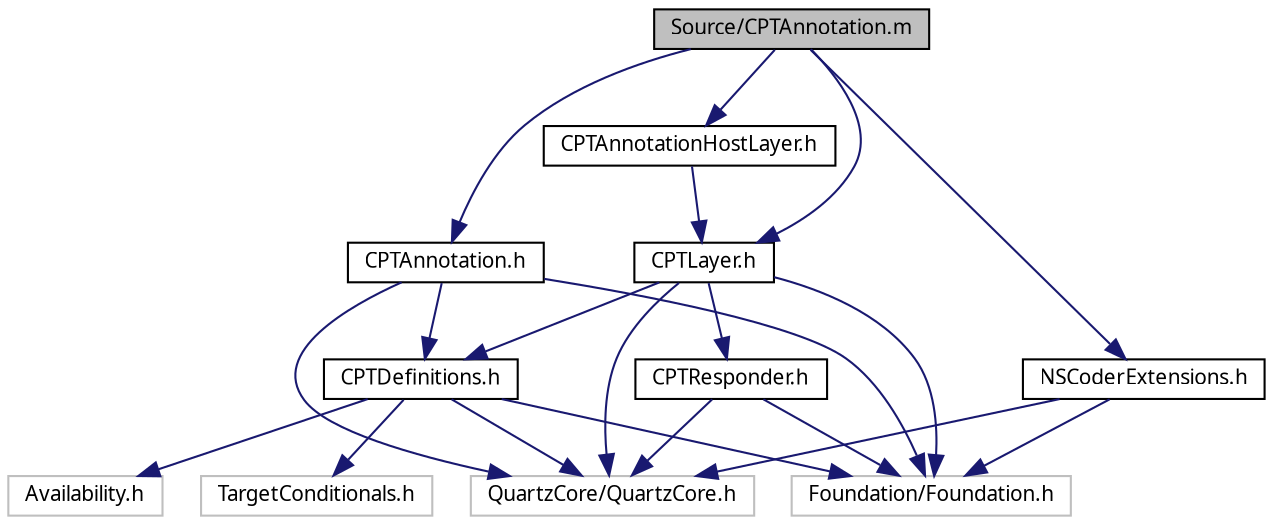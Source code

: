 digraph G
{
  bgcolor="transparent";
  edge [fontname="Lucinda Grande",fontsize="10",labelfontname="Lucinda Grande",labelfontsize="10"];
  node [fontname="Lucinda Grande",fontsize="10",shape=record];
  Node1 [label="Source/CPTAnnotation.m",height=0.2,width=0.4,color="black", fillcolor="grey75", style="filled" fontcolor="black"];
  Node1 -> Node2 [color="midnightblue",fontsize="10",style="solid",fontname="Lucinda Grande"];
  Node2 [label="CPTAnnotation.h",height=0.2,width=0.4,color="black",URL="$_c_p_t_annotation_8h.html"];
  Node2 -> Node3 [color="midnightblue",fontsize="10",style="solid",fontname="Lucinda Grande"];
  Node3 [label="CPTDefinitions.h",height=0.2,width=0.4,color="black",URL="$_c_p_t_definitions_8h.html"];
  Node3 -> Node4 [color="midnightblue",fontsize="10",style="solid",fontname="Lucinda Grande"];
  Node4 [label="QuartzCore/QuartzCore.h",height=0.2,width=0.4,color="grey75"];
  Node3 -> Node5 [color="midnightblue",fontsize="10",style="solid",fontname="Lucinda Grande"];
  Node5 [label="Availability.h",height=0.2,width=0.4,color="grey75"];
  Node3 -> Node6 [color="midnightblue",fontsize="10",style="solid",fontname="Lucinda Grande"];
  Node6 [label="TargetConditionals.h",height=0.2,width=0.4,color="grey75"];
  Node3 -> Node7 [color="midnightblue",fontsize="10",style="solid",fontname="Lucinda Grande"];
  Node7 [label="Foundation/Foundation.h",height=0.2,width=0.4,color="grey75"];
  Node2 -> Node7 [color="midnightblue",fontsize="10",style="solid",fontname="Lucinda Grande"];
  Node2 -> Node4 [color="midnightblue",fontsize="10",style="solid",fontname="Lucinda Grande"];
  Node1 -> Node8 [color="midnightblue",fontsize="10",style="solid",fontname="Lucinda Grande"];
  Node8 [label="CPTAnnotationHostLayer.h",height=0.2,width=0.4,color="black",URL="$_c_p_t_annotation_host_layer_8h.html"];
  Node8 -> Node9 [color="midnightblue",fontsize="10",style="solid",fontname="Lucinda Grande"];
  Node9 [label="CPTLayer.h",height=0.2,width=0.4,color="black",URL="$_c_p_t_layer_8h.html"];
  Node9 -> Node10 [color="midnightblue",fontsize="10",style="solid",fontname="Lucinda Grande"];
  Node10 [label="CPTResponder.h",height=0.2,width=0.4,color="black",URL="$_c_p_t_responder_8h.html"];
  Node10 -> Node4 [color="midnightblue",fontsize="10",style="solid",fontname="Lucinda Grande"];
  Node10 -> Node7 [color="midnightblue",fontsize="10",style="solid",fontname="Lucinda Grande"];
  Node9 -> Node7 [color="midnightblue",fontsize="10",style="solid",fontname="Lucinda Grande"];
  Node9 -> Node4 [color="midnightblue",fontsize="10",style="solid",fontname="Lucinda Grande"];
  Node9 -> Node3 [color="midnightblue",fontsize="10",style="solid",fontname="Lucinda Grande"];
  Node1 -> Node9 [color="midnightblue",fontsize="10",style="solid",fontname="Lucinda Grande"];
  Node1 -> Node11 [color="midnightblue",fontsize="10",style="solid",fontname="Lucinda Grande"];
  Node11 [label="NSCoderExtensions.h",height=0.2,width=0.4,color="black",URL="$_n_s_coder_extensions_8h.html"];
  Node11 -> Node4 [color="midnightblue",fontsize="10",style="solid",fontname="Lucinda Grande"];
  Node11 -> Node7 [color="midnightblue",fontsize="10",style="solid",fontname="Lucinda Grande"];
}
